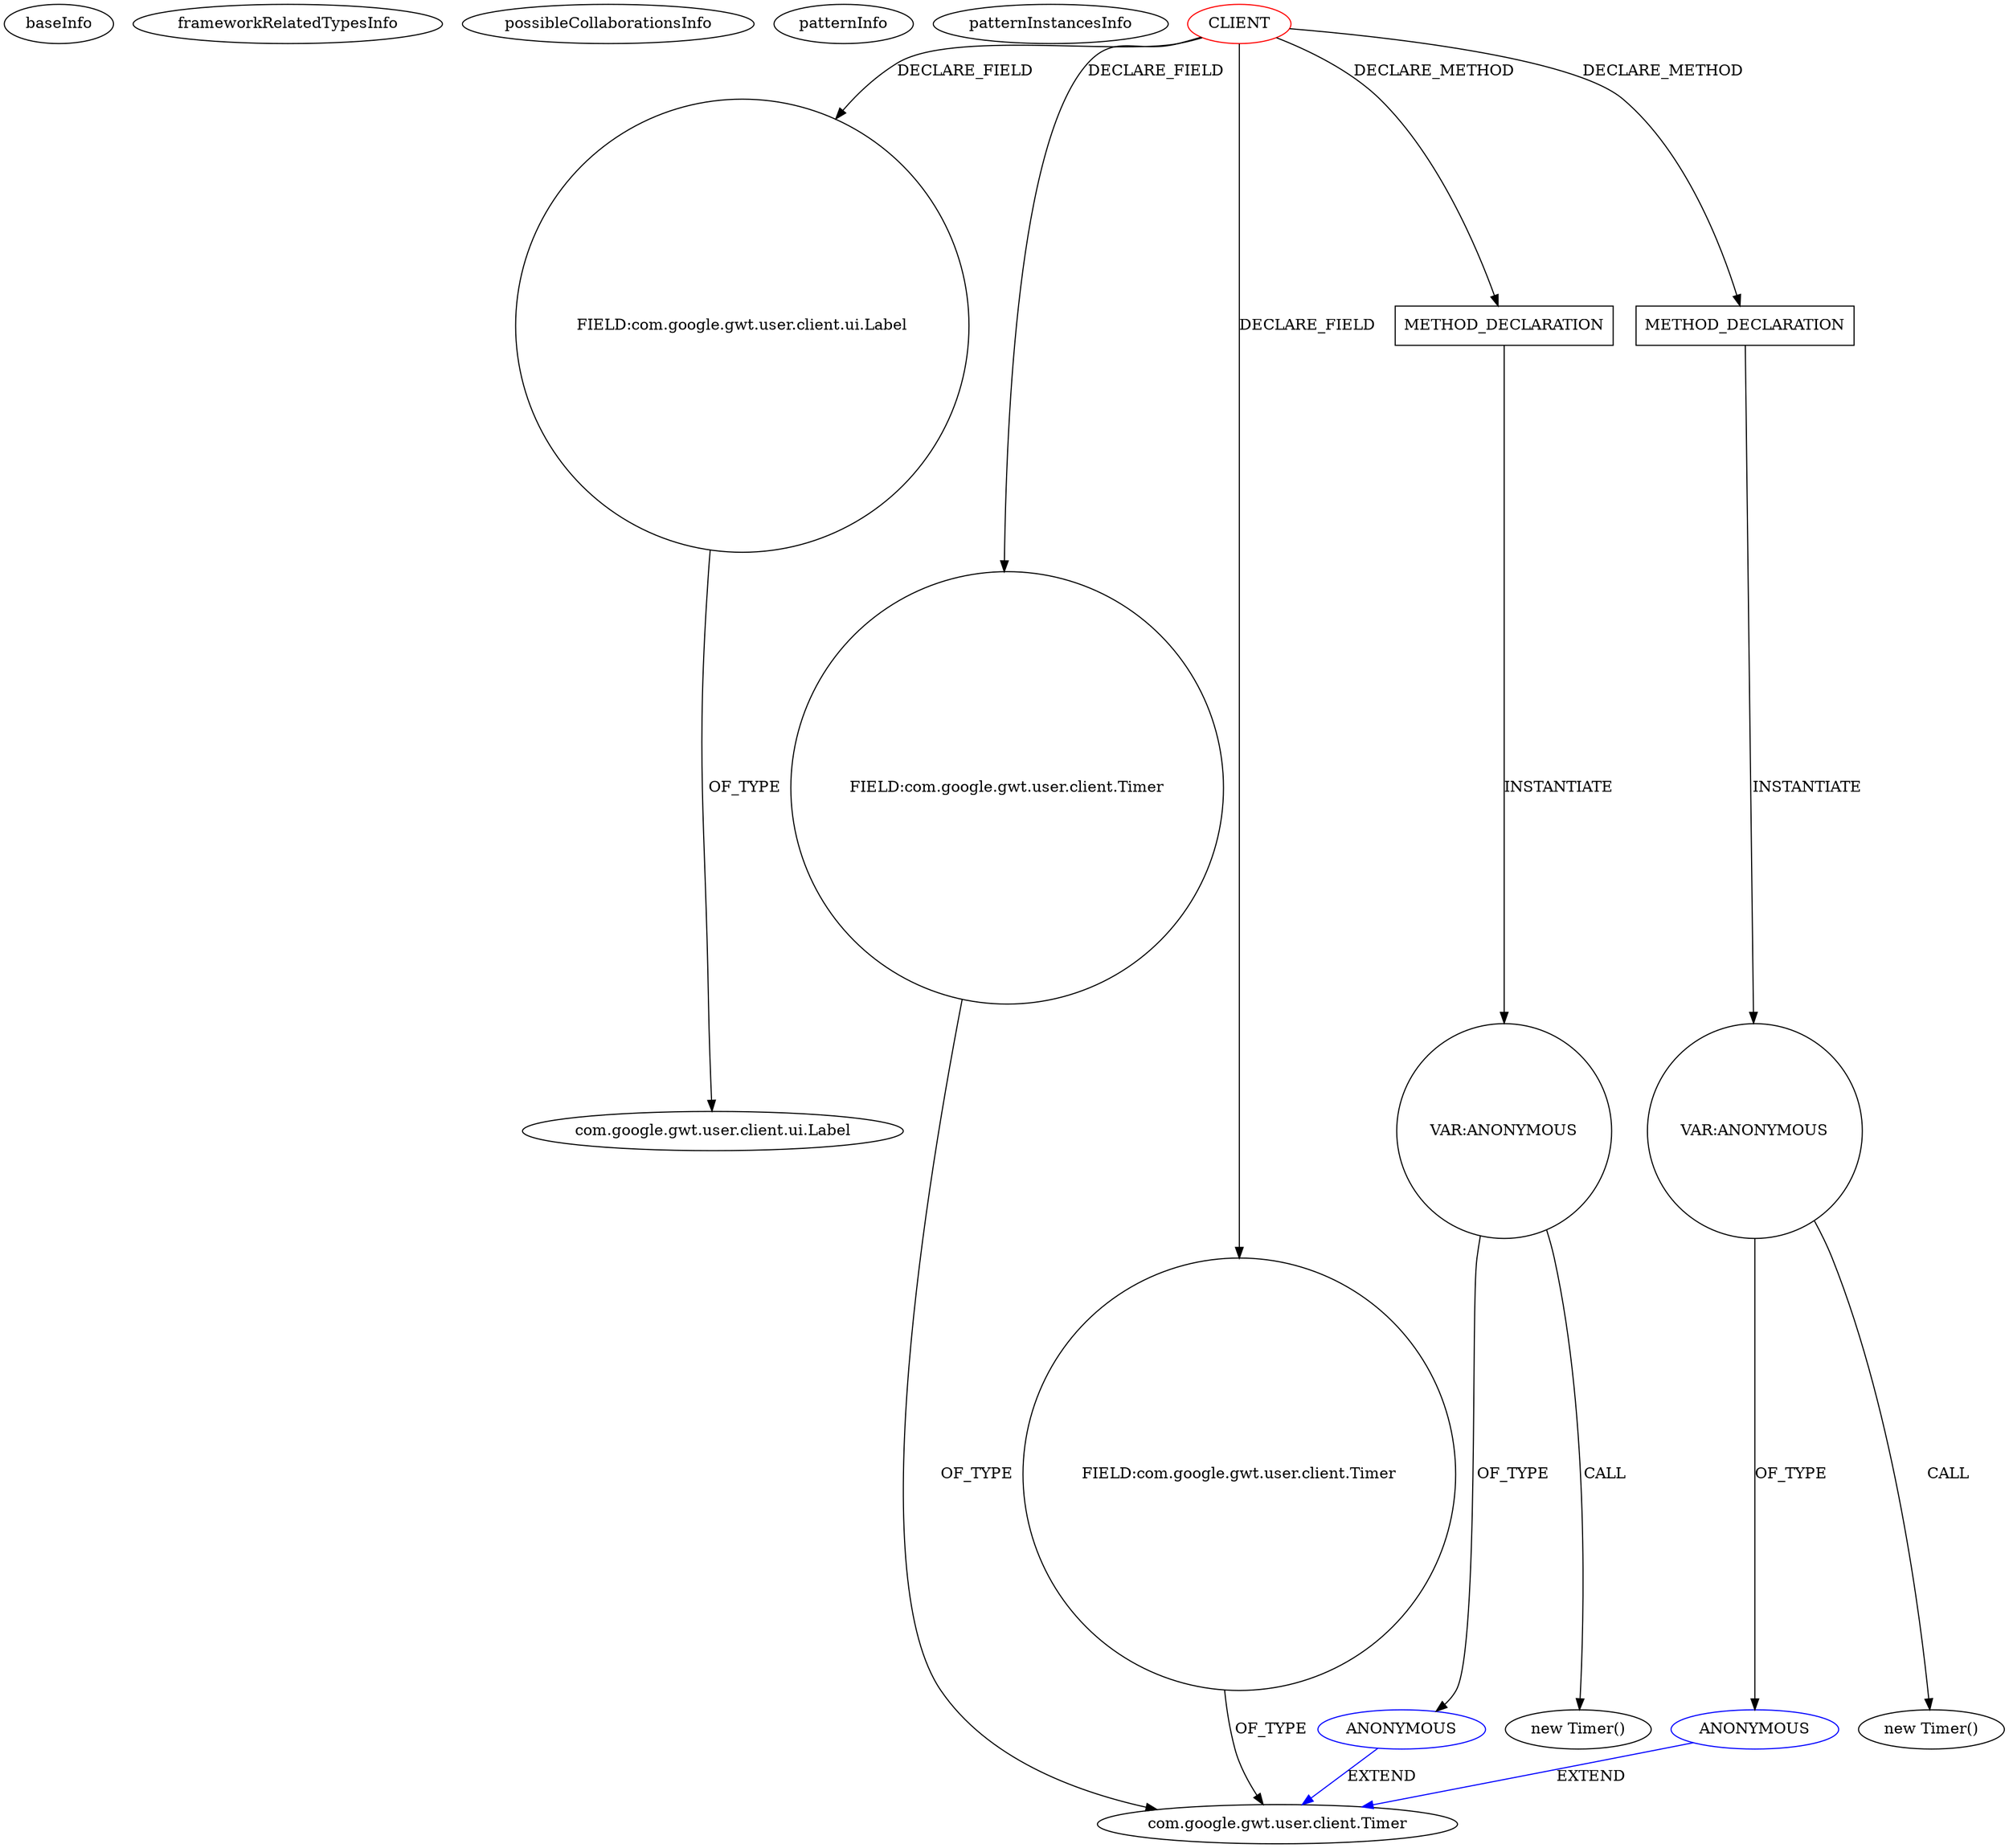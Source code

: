 digraph {
baseInfo[graphId=135,category="pattern",isAnonymous=false,possibleRelation=false]
frameworkRelatedTypesInfo[]
possibleCollaborationsInfo[]
patternInfo[frequency=2.0,patternRootClient=0]
patternInstancesInfo[0="lambourg-WebGallery~/lambourg-WebGallery/WebGallery-master/client/src/com/lambourg/webgallery/client/pictureview/PictureView.java~PictureView~3541",1="hmiguellima-ugat~/hmiguellima-ugat/ugat-master/src/org/ucp/gwt/widgets/Balloon.java~Balloon~2986"]
18[label="FIELD:com.google.gwt.user.client.ui.Label",vertexType="FIELD_DECLARATION",isFrameworkType=false,shape=circle]
0[label="CLIENT",vertexType="ROOT_CLIENT_CLASS_DECLARATION",isFrameworkType=false,color=red]
20[label="FIELD:com.google.gwt.user.client.Timer",vertexType="FIELD_DECLARATION",isFrameworkType=false,shape=circle]
16[label="FIELD:com.google.gwt.user.client.Timer",vertexType="FIELD_DECLARATION",isFrameworkType=false,shape=circle]
5[label="com.google.gwt.user.client.ui.Label",vertexType="FRAMEWORK_CLASS_TYPE",isFrameworkType=false]
17[label="com.google.gwt.user.client.Timer",vertexType="FRAMEWORK_CLASS_TYPE",isFrameworkType=false]
55[label="ANONYMOUS",vertexType="REFERENCE_ANONYMOUS_DECLARATION",isFrameworkType=false,color=blue]
270[label="ANONYMOUS",vertexType="REFERENCE_ANONYMOUS_DECLARATION",isFrameworkType=false,color=blue]
54[label="VAR:ANONYMOUS",vertexType="VARIABLE_EXPRESION",isFrameworkType=false,shape=circle]
269[label="VAR:ANONYMOUS",vertexType="VARIABLE_EXPRESION",isFrameworkType=false,shape=circle]
268[label="new Timer()",vertexType="CONSTRUCTOR_CALL",isFrameworkType=false]
53[label="new Timer()",vertexType="CONSTRUCTOR_CALL",isFrameworkType=false]
264[label="METHOD_DECLARATION",vertexType="CLIENT_METHOD_DECLARATION",isFrameworkType=false,shape=box]
50[label="METHOD_DECLARATION",vertexType="CLIENT_METHOD_DECLARATION",isFrameworkType=false,shape=box]
269->268[label="CALL"]
0->264[label="DECLARE_METHOD"]
18->5[label="OF_TYPE"]
54->53[label="CALL"]
20->17[label="OF_TYPE"]
55->17[label="EXTEND",color=blue]
0->16[label="DECLARE_FIELD"]
269->270[label="OF_TYPE"]
50->54[label="INSTANTIATE"]
54->55[label="OF_TYPE"]
0->18[label="DECLARE_FIELD"]
16->17[label="OF_TYPE"]
264->269[label="INSTANTIATE"]
270->17[label="EXTEND",color=blue]
0->20[label="DECLARE_FIELD"]
0->50[label="DECLARE_METHOD"]
}
